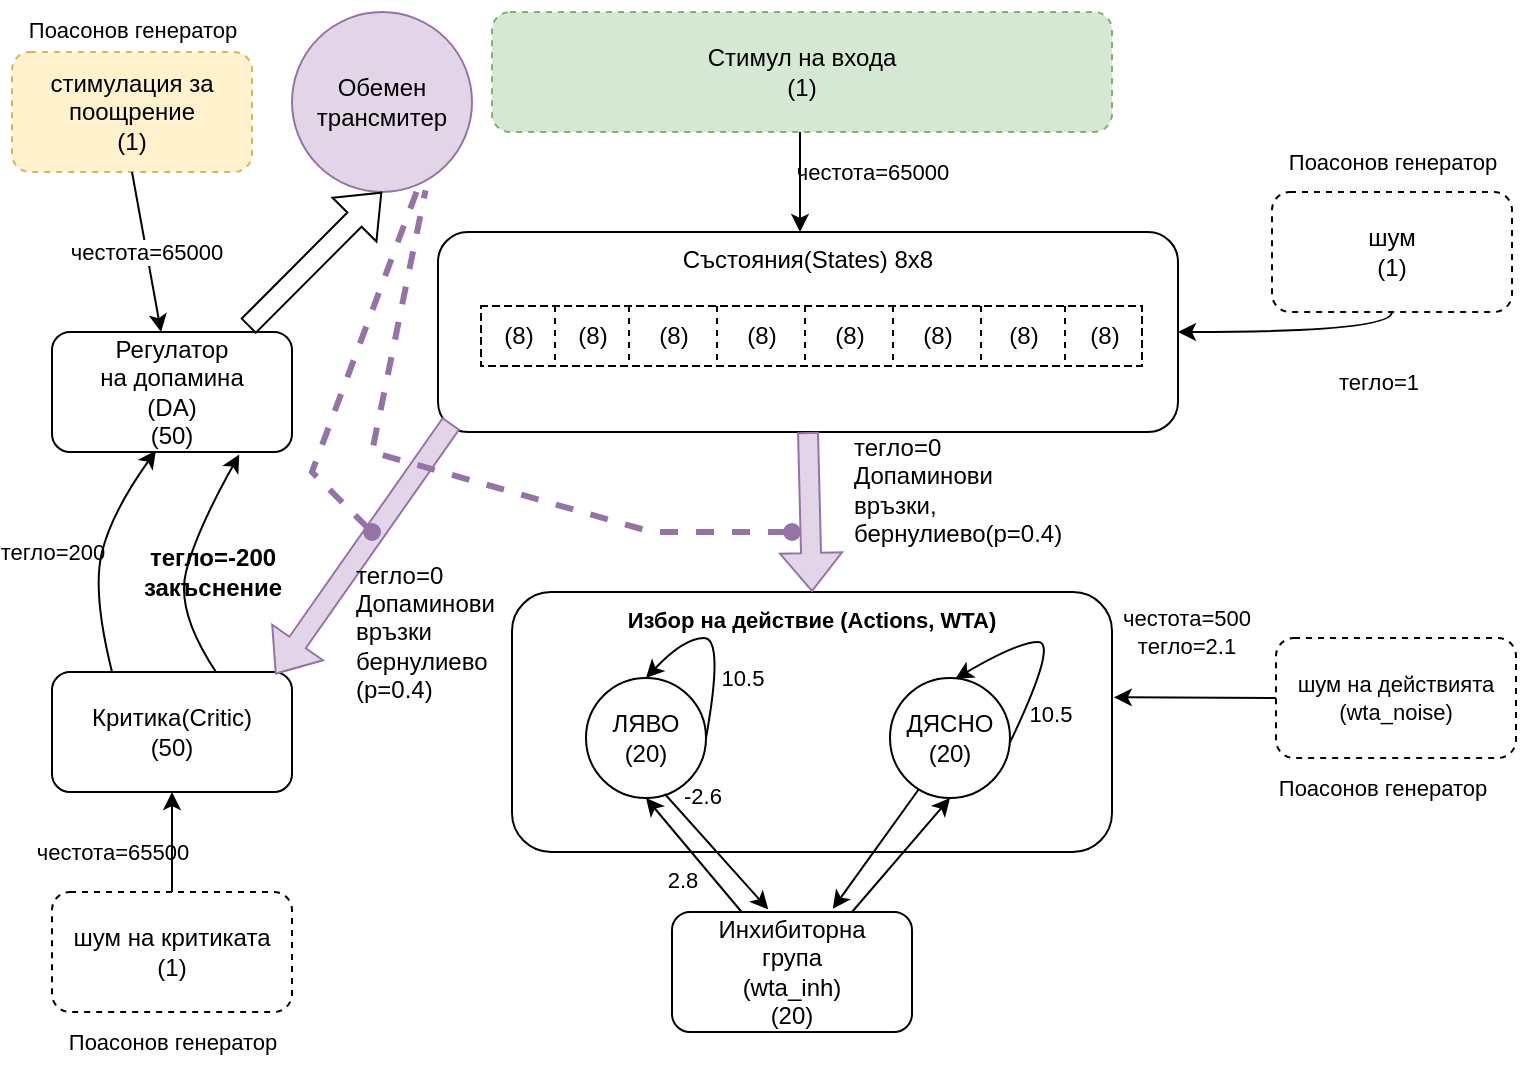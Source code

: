 <mxfile version="21.2.1" type="device">
  <diagram id="TqJKKpAt_f0XUR_mfn19" name="Page-1">
    <mxGraphModel dx="1050" dy="523" grid="1" gridSize="10" guides="1" tooltips="1" connect="1" arrows="1" fold="1" page="1" pageScale="1" pageWidth="827" pageHeight="1169" math="0" shadow="0">
      <root>
        <mxCell id="0" />
        <mxCell id="1" parent="0" />
        <mxCell id="GTqaI5zs6q6qDNkmL9B8-1" value="Състояния(States) 8х8" style="rounded=1;whiteSpace=wrap;html=1;verticalAlign=top;" parent="1" vertex="1">
          <mxGeometry x="223" y="140" width="370" height="100" as="geometry" />
        </mxCell>
        <mxCell id="GTqaI5zs6q6qDNkmL9B8-18" value="" style="shape=table;html=1;whiteSpace=wrap;startSize=0;container=1;collapsible=0;childLayout=tableLayout;swimlaneLine=1;dashed=1;" parent="1" vertex="1">
          <mxGeometry x="244.5" y="177" width="330.5" height="30" as="geometry" />
        </mxCell>
        <mxCell id="GTqaI5zs6q6qDNkmL9B8-19" value="" style="shape=tableRow;horizontal=0;startSize=0;swimlaneHead=0;swimlaneBody=0;top=0;left=0;bottom=0;right=0;collapsible=0;dropTarget=0;fillColor=none;points=[[0,0.5],[1,0.5]];portConstraint=eastwest;" parent="GTqaI5zs6q6qDNkmL9B8-18" vertex="1">
          <mxGeometry width="330.5" height="30" as="geometry" />
        </mxCell>
        <mxCell id="_Hw6bFdCNvY53CpyIXV9-12" value="(8)" style="shape=partialRectangle;html=1;whiteSpace=wrap;connectable=0;fillColor=none;top=0;left=0;bottom=0;right=0;overflow=hidden;" parent="GTqaI5zs6q6qDNkmL9B8-19" vertex="1">
          <mxGeometry width="37" height="30" as="geometry">
            <mxRectangle width="37" height="30" as="alternateBounds" />
          </mxGeometry>
        </mxCell>
        <mxCell id="_Hw6bFdCNvY53CpyIXV9-8" value="(8)" style="shape=partialRectangle;html=1;whiteSpace=wrap;connectable=0;fillColor=none;top=0;left=0;bottom=0;right=0;overflow=hidden;" parent="GTqaI5zs6q6qDNkmL9B8-19" vertex="1">
          <mxGeometry x="37" width="37" height="30" as="geometry">
            <mxRectangle width="37" height="30" as="alternateBounds" />
          </mxGeometry>
        </mxCell>
        <mxCell id="_Hw6bFdCNvY53CpyIXV9-4" value="(8)" style="shape=partialRectangle;html=1;whiteSpace=wrap;connectable=0;fillColor=none;top=0;left=0;bottom=0;right=0;overflow=hidden;" parent="GTqaI5zs6q6qDNkmL9B8-19" vertex="1">
          <mxGeometry x="74" width="44" height="30" as="geometry">
            <mxRectangle width="44" height="30" as="alternateBounds" />
          </mxGeometry>
        </mxCell>
        <mxCell id="_Hw6bFdCNvY53CpyIXV9-16" value="(8)" style="shape=partialRectangle;html=1;whiteSpace=wrap;connectable=0;fillColor=none;top=0;left=0;bottom=0;right=0;overflow=hidden;" parent="GTqaI5zs6q6qDNkmL9B8-19" vertex="1">
          <mxGeometry x="118" width="44" height="30" as="geometry">
            <mxRectangle width="44" height="30" as="alternateBounds" />
          </mxGeometry>
        </mxCell>
        <mxCell id="GTqaI5zs6q6qDNkmL9B8-20" value="(8)" style="shape=partialRectangle;html=1;whiteSpace=wrap;connectable=0;fillColor=none;top=0;left=0;bottom=0;right=0;overflow=hidden;" parent="GTqaI5zs6q6qDNkmL9B8-19" vertex="1">
          <mxGeometry x="162" width="44" height="30" as="geometry">
            <mxRectangle width="44" height="30" as="alternateBounds" />
          </mxGeometry>
        </mxCell>
        <mxCell id="GTqaI5zs6q6qDNkmL9B8-21" value="(8)" style="shape=partialRectangle;html=1;whiteSpace=wrap;connectable=0;fillColor=none;top=0;left=0;bottom=0;right=0;overflow=hidden;" parent="GTqaI5zs6q6qDNkmL9B8-19" vertex="1">
          <mxGeometry x="206" width="44" height="30" as="geometry">
            <mxRectangle width="44" height="30" as="alternateBounds" />
          </mxGeometry>
        </mxCell>
        <mxCell id="GTqaI5zs6q6qDNkmL9B8-22" value="(8)" style="shape=partialRectangle;html=1;whiteSpace=wrap;connectable=0;fillColor=none;top=0;left=0;bottom=0;right=0;overflow=hidden;" parent="GTqaI5zs6q6qDNkmL9B8-19" vertex="1">
          <mxGeometry x="250" width="42" height="30" as="geometry">
            <mxRectangle width="42" height="30" as="alternateBounds" />
          </mxGeometry>
        </mxCell>
        <mxCell id="GTqaI5zs6q6qDNkmL9B8-44" value="(8)" style="shape=partialRectangle;html=1;whiteSpace=wrap;connectable=0;fillColor=none;top=0;left=0;bottom=0;right=0;overflow=hidden;" parent="GTqaI5zs6q6qDNkmL9B8-19" vertex="1">
          <mxGeometry x="292" width="39" height="30" as="geometry">
            <mxRectangle width="39" height="30" as="alternateBounds" />
          </mxGeometry>
        </mxCell>
        <mxCell id="GTqaI5zs6q6qDNkmL9B8-52" value="шум&lt;br&gt;(1)" style="rounded=1;whiteSpace=wrap;html=1;dashed=1;" parent="1" vertex="1">
          <mxGeometry x="640" y="120" width="120" height="60" as="geometry" />
        </mxCell>
        <mxCell id="GTqaI5zs6q6qDNkmL9B8-56" value="&lt;span style=&quot;color: rgb(0, 0, 0); font-family: Helvetica; font-size: 11px; font-style: normal; font-variant-ligatures: normal; font-variant-caps: normal; font-weight: 400; letter-spacing: normal; orphans: 2; text-align: center; text-indent: 0px; text-transform: none; widows: 2; word-spacing: 0px; -webkit-text-stroke-width: 0px; text-decoration-thickness: initial; text-decoration-style: initial; text-decoration-color: initial; float: none; display: inline !important;&quot;&gt;честота=65000&lt;/span&gt;" style="rounded=1;orthogonalLoop=1;jettySize=auto;html=1;entryX=0.5;entryY=0;entryDx=0;entryDy=0;labelBackgroundColor=none;" parent="1" edge="1">
          <mxGeometry x="-0.2" y="36" relative="1" as="geometry">
            <mxPoint x="404" y="90" as="sourcePoint" />
            <mxPoint x="404" y="140" as="targetPoint" />
            <mxPoint as="offset" />
          </mxGeometry>
        </mxCell>
        <mxCell id="GTqaI5zs6q6qDNkmL9B8-55" value="Стимул на входа&lt;br&gt;(1)" style="rounded=1;whiteSpace=wrap;html=1;dashed=1;fillColor=#d5e8d4;strokeColor=#82b366;" parent="1" vertex="1">
          <mxGeometry x="250" y="30" width="310" height="60" as="geometry" />
        </mxCell>
        <mxCell id="GTqaI5zs6q6qDNkmL9B8-58" value="стимулация за поощрение&lt;br&gt;(1)" style="rounded=1;whiteSpace=wrap;html=1;dashed=1;fillColor=#fff2cc;strokeColor=#d6b656;" parent="1" vertex="1">
          <mxGeometry x="10" y="50" width="120" height="60" as="geometry" />
        </mxCell>
        <mxCell id="GTqaI5zs6q6qDNkmL9B8-59" value="Регулатор&lt;br&gt;на допамина&lt;br&gt;(DA)&lt;br&gt;(50)" style="rounded=1;whiteSpace=wrap;html=1;" parent="1" vertex="1">
          <mxGeometry x="30" y="190" width="120" height="60" as="geometry" />
        </mxCell>
        <mxCell id="GTqaI5zs6q6qDNkmL9B8-60" value="Обемен трансмитер" style="ellipse;whiteSpace=wrap;html=1;aspect=fixed;fillColor=#e1d5e7;strokeColor=#9673a6;" parent="1" vertex="1">
          <mxGeometry x="150" y="30" width="90" height="90" as="geometry" />
        </mxCell>
        <mxCell id="GTqaI5zs6q6qDNkmL9B8-61" value="Критика(Critic)&lt;br&gt;(50)" style="rounded=1;whiteSpace=wrap;html=1;" parent="1" vertex="1">
          <mxGeometry x="30" y="360" width="120" height="60" as="geometry" />
        </mxCell>
        <mxCell id="GTqaI5zs6q6qDNkmL9B8-62" value="шум на критиката&lt;br&gt;(1)" style="rounded=1;whiteSpace=wrap;html=1;dashed=1;" parent="1" vertex="1">
          <mxGeometry x="30" y="470" width="120" height="60" as="geometry" />
        </mxCell>
        <mxCell id="GTqaI5zs6q6qDNkmL9B8-63" value="&lt;font size=&quot;1&quot; style=&quot;&quot;&gt;&lt;b style=&quot;font-size: 11px;&quot;&gt;Избор на действие (Actions, WTA)&lt;/b&gt;&lt;/font&gt;" style="rounded=1;whiteSpace=wrap;html=1;verticalAlign=top;" parent="1" vertex="1">
          <mxGeometry x="260" y="320" width="300" height="130" as="geometry" />
        </mxCell>
        <mxCell id="GTqaI5zs6q6qDNkmL9B8-64" value="ЛЯВО&lt;br&gt;(20)" style="ellipse;whiteSpace=wrap;html=1;aspect=fixed;verticalAlign=middle;" parent="1" vertex="1">
          <mxGeometry x="297" y="363" width="60" height="60" as="geometry" />
        </mxCell>
        <mxCell id="GTqaI5zs6q6qDNkmL9B8-67" value="ДЯСНО&lt;br&gt;(20)" style="ellipse;whiteSpace=wrap;html=1;aspect=fixed;verticalAlign=middle;" parent="1" vertex="1">
          <mxGeometry x="449" y="363" width="60" height="60" as="geometry" />
        </mxCell>
        <mxCell id="GTqaI5zs6q6qDNkmL9B8-71" value="" style="curved=1;endArrow=classic;html=1;rounded=0;exitX=1;exitY=0.5;exitDx=0;exitDy=0;entryX=0.5;entryY=0;entryDx=0;entryDy=0;" parent="1" source="GTqaI5zs6q6qDNkmL9B8-64" target="GTqaI5zs6q6qDNkmL9B8-64" edge="1">
          <mxGeometry width="50" height="50" relative="1" as="geometry">
            <mxPoint x="332" y="352" as="sourcePoint" />
            <mxPoint x="382" y="302" as="targetPoint" />
            <Array as="points">
              <mxPoint x="366" y="343" />
              <mxPoint x="346" y="343" />
            </Array>
          </mxGeometry>
        </mxCell>
        <mxCell id="GTqaI5zs6q6qDNkmL9B8-72" value="10.5" style="edgeLabel;html=1;align=center;verticalAlign=middle;resizable=0;points=[];" parent="GTqaI5zs6q6qDNkmL9B8-71" vertex="1" connectable="0">
          <mxGeometry x="-0.171" y="2" relative="1" as="geometry">
            <mxPoint x="12" y="10" as="offset" />
          </mxGeometry>
        </mxCell>
        <mxCell id="GTqaI5zs6q6qDNkmL9B8-77" value="" style="curved=1;endArrow=classic;html=1;rounded=0;exitX=0.998;exitY=0.541;exitDx=0;exitDy=0;exitPerimeter=0;entryX=0.544;entryY=0.007;entryDx=0;entryDy=0;entryPerimeter=0;" parent="1" source="GTqaI5zs6q6qDNkmL9B8-67" target="GTqaI5zs6q6qDNkmL9B8-67" edge="1">
          <mxGeometry width="50" height="50" relative="1" as="geometry">
            <mxPoint x="524" y="393" as="sourcePoint" />
            <mxPoint x="494" y="363" as="targetPoint" />
            <Array as="points">
              <mxPoint x="533" y="345" />
              <mxPoint x="513" y="345" />
            </Array>
          </mxGeometry>
        </mxCell>
        <mxCell id="_Hw6bFdCNvY53CpyIXV9-3" value="10.5" style="edgeLabel;html=1;align=center;verticalAlign=middle;resizable=0;points=[];labelBackgroundColor=none;" parent="GTqaI5zs6q6qDNkmL9B8-77" vertex="1" connectable="0">
          <mxGeometry x="-0.32" y="2" relative="1" as="geometry">
            <mxPoint x="5" y="20" as="offset" />
          </mxGeometry>
        </mxCell>
        <mxCell id="GTqaI5zs6q6qDNkmL9B8-81" value="Инхибиторна &lt;br&gt;група&lt;br&gt;(wta_inh)&lt;br&gt;(20)" style="rounded=1;whiteSpace=wrap;html=1;" parent="1" vertex="1">
          <mxGeometry x="340" y="480" width="120" height="60" as="geometry" />
        </mxCell>
        <mxCell id="GTqaI5zs6q6qDNkmL9B8-84" value="2.8" style="endArrow=classic;html=1;rounded=0;entryX=0.5;entryY=1;entryDx=0;entryDy=0;labelBackgroundColor=none;" parent="1" source="GTqaI5zs6q6qDNkmL9B8-81" target="GTqaI5zs6q6qDNkmL9B8-64" edge="1">
          <mxGeometry x="-0.138" y="12" width="50" height="50" relative="1" as="geometry">
            <mxPoint x="404" y="340" as="sourcePoint" />
            <mxPoint x="454" y="290" as="targetPoint" />
            <mxPoint y="1" as="offset" />
          </mxGeometry>
        </mxCell>
        <mxCell id="GTqaI5zs6q6qDNkmL9B8-86" value="" style="endArrow=classic;html=1;rounded=0;exitX=0.75;exitY=0;exitDx=0;exitDy=0;entryX=0.5;entryY=1;entryDx=0;entryDy=0;" parent="1" source="GTqaI5zs6q6qDNkmL9B8-81" target="GTqaI5zs6q6qDNkmL9B8-67" edge="1">
          <mxGeometry width="50" height="50" relative="1" as="geometry">
            <mxPoint x="374" y="480" as="sourcePoint" />
            <mxPoint x="365" y="420" as="targetPoint" />
          </mxGeometry>
        </mxCell>
        <mxCell id="GTqaI5zs6q6qDNkmL9B8-88" value="" style="endArrow=classic;html=1;rounded=0;entryX=0.401;entryY=-0.022;entryDx=0;entryDy=0;exitX=0.657;exitY=0.967;exitDx=0;exitDy=0;exitPerimeter=0;entryPerimeter=0;" parent="1" source="GTqaI5zs6q6qDNkmL9B8-64" target="GTqaI5zs6q6qDNkmL9B8-81" edge="1">
          <mxGeometry width="50" height="50" relative="1" as="geometry">
            <mxPoint x="404" y="340" as="sourcePoint" />
            <mxPoint x="454" y="290" as="targetPoint" />
          </mxGeometry>
        </mxCell>
        <mxCell id="GTqaI5zs6q6qDNkmL9B8-100" value="-2.6" style="edgeLabel;html=1;align=center;verticalAlign=middle;resizable=0;points=[];fontSize=11;labelBackgroundColor=none;" parent="GTqaI5zs6q6qDNkmL9B8-88" vertex="1" connectable="0">
          <mxGeometry x="-0.531" y="3" relative="1" as="geometry">
            <mxPoint x="4" y="-11" as="offset" />
          </mxGeometry>
        </mxCell>
        <mxCell id="GTqaI5zs6q6qDNkmL9B8-90" value="" style="endArrow=classic;html=1;rounded=0;entryX=0.67;entryY=-0.027;entryDx=0;entryDy=0;entryPerimeter=0;exitX=0.237;exitY=0.931;exitDx=0;exitDy=0;exitPerimeter=0;" parent="1" source="GTqaI5zs6q6qDNkmL9B8-67" target="GTqaI5zs6q6qDNkmL9B8-81" edge="1">
          <mxGeometry width="50" height="50" relative="1" as="geometry">
            <mxPoint x="494" y="420" as="sourcePoint" />
            <mxPoint x="385.64" y="479.22" as="targetPoint" />
          </mxGeometry>
        </mxCell>
        <mxCell id="GTqaI5zs6q6qDNkmL9B8-92" value="честота=65500" style="endArrow=classic;html=1;rounded=0;entryX=0.5;entryY=1;entryDx=0;entryDy=0;exitX=0.5;exitY=0;exitDx=0;exitDy=0;labelBackgroundColor=none;" parent="1" source="GTqaI5zs6q6qDNkmL9B8-62" target="GTqaI5zs6q6qDNkmL9B8-61" edge="1">
          <mxGeometry x="-0.2" y="30" width="50" height="50" relative="1" as="geometry">
            <mxPoint x="390" y="470" as="sourcePoint" />
            <mxPoint x="440" y="420" as="targetPoint" />
            <mxPoint as="offset" />
          </mxGeometry>
        </mxCell>
        <mxCell id="GTqaI5zs6q6qDNkmL9B8-93" value="" style="shape=flexArrow;endArrow=classic;html=1;rounded=0;exitX=0.817;exitY=-0.047;exitDx=0;exitDy=0;entryX=0.5;entryY=1;entryDx=0;entryDy=0;exitPerimeter=0;" parent="1" source="GTqaI5zs6q6qDNkmL9B8-59" target="GTqaI5zs6q6qDNkmL9B8-60" edge="1">
          <mxGeometry width="50" height="50" relative="1" as="geometry">
            <mxPoint x="390" y="430" as="sourcePoint" />
            <mxPoint x="440" y="380" as="targetPoint" />
          </mxGeometry>
        </mxCell>
        <mxCell id="GTqaI5zs6q6qDNkmL9B8-94" value="честота=65000" style="endArrow=classic;html=1;rounded=0;exitX=0.5;exitY=1;exitDx=0;exitDy=0;" parent="1" source="GTqaI5zs6q6qDNkmL9B8-58" target="GTqaI5zs6q6qDNkmL9B8-59" edge="1">
          <mxGeometry width="50" height="50" relative="1" as="geometry">
            <mxPoint x="390" y="330" as="sourcePoint" />
            <mxPoint x="440" y="280" as="targetPoint" />
          </mxGeometry>
        </mxCell>
        <mxCell id="GTqaI5zs6q6qDNkmL9B8-96" value="тегло=200" style="curved=1;endArrow=classic;html=1;rounded=0;exitX=0.25;exitY=0;exitDx=0;exitDy=0;entryX=0.433;entryY=0.987;entryDx=0;entryDy=0;entryPerimeter=0;labelBackgroundColor=none;" parent="1" source="GTqaI5zs6q6qDNkmL9B8-61" target="GTqaI5zs6q6qDNkmL9B8-59" edge="1">
          <mxGeometry x="-0.069" y="24" width="50" height="50" relative="1" as="geometry">
            <mxPoint x="60" y="330" as="sourcePoint" />
            <mxPoint x="110" y="280" as="targetPoint" />
            <Array as="points">
              <mxPoint x="50" y="320" />
              <mxPoint x="60" y="280" />
            </Array>
            <mxPoint as="offset" />
          </mxGeometry>
        </mxCell>
        <mxCell id="GTqaI5zs6q6qDNkmL9B8-97" value="тегло=-200&lt;br style=&quot;font-size: 12px;&quot;&gt;закъснение" style="curved=1;endArrow=classic;html=1;rounded=0;exitX=0.5;exitY=0;exitDx=0;exitDy=0;entryX=0.597;entryY=1.02;entryDx=0;entryDy=0;entryPerimeter=0;fontStyle=1;fontSize=12;labelBackgroundColor=none;" parent="1" edge="1">
          <mxGeometry x="-0.017" y="-13" width="50" height="50" relative="1" as="geometry">
            <mxPoint x="112" y="360" as="sourcePoint" />
            <mxPoint x="123.64" y="251.2" as="targetPoint" />
            <Array as="points">
              <mxPoint x="92" y="330" />
              <mxPoint x="102" y="290" />
            </Array>
            <mxPoint as="offset" />
          </mxGeometry>
        </mxCell>
        <mxCell id="GTqaI5zs6q6qDNkmL9B8-98" value="тегло=0&lt;br&gt;Допаминови&lt;br&gt;връзки,&lt;br&gt;&lt;div style=&quot;&quot;&gt;бернулиево(p=0.4)&lt;/div&gt;" style="shape=flexArrow;endArrow=classic;html=1;rounded=0;fontSize=12;entryX=0.5;entryY=0;entryDx=0;entryDy=0;fillColor=#e1d5e7;strokeColor=#9673a6;labelBackgroundColor=none;exitX=0.5;exitY=1;exitDx=0;exitDy=0;align=left;" parent="1" source="GTqaI5zs6q6qDNkmL9B8-1" target="GTqaI5zs6q6qDNkmL9B8-63" edge="1">
          <mxGeometry x="-0.25" y="20" width="50" height="50" relative="1" as="geometry">
            <mxPoint x="390" y="330" as="sourcePoint" />
            <mxPoint x="440" y="260" as="targetPoint" />
            <mxPoint as="offset" />
          </mxGeometry>
        </mxCell>
        <mxCell id="GTqaI5zs6q6qDNkmL9B8-99" value="тегло=0&lt;br&gt;Допаминови&lt;br&gt;връзки&lt;br&gt;бернулиево&lt;br&gt;(p=0.4)" style="shape=flexArrow;endArrow=classic;html=1;rounded=0;fontSize=12;fillColor=#e1d5e7;strokeColor=#9673a6;exitX=0.018;exitY=0.956;exitDx=0;exitDy=0;exitPerimeter=0;labelBackgroundColor=none;entryX=0.93;entryY=0.02;entryDx=0;entryDy=0;entryPerimeter=0;align=left;" parent="1" source="GTqaI5zs6q6qDNkmL9B8-1" target="GTqaI5zs6q6qDNkmL9B8-61" edge="1">
          <mxGeometry x="0.486" y="19" width="50" height="50" relative="1" as="geometry">
            <mxPoint x="400" y="340" as="sourcePoint" />
            <mxPoint x="400" y="420" as="targetPoint" />
            <mxPoint as="offset" />
          </mxGeometry>
        </mxCell>
        <mxCell id="GTqaI5zs6q6qDNkmL9B8-101" value="шум на действията&lt;br&gt;(wta_noise)" style="rounded=1;whiteSpace=wrap;html=1;fontSize=11;dashed=1;" parent="1" vertex="1">
          <mxGeometry x="642" y="343" width="120" height="60" as="geometry" />
        </mxCell>
        <mxCell id="GTqaI5zs6q6qDNkmL9B8-102" value="честота=500&lt;br&gt;тегло=2.1" style="endArrow=classic;html=1;rounded=0;fontSize=11;exitX=0;exitY=0.5;exitDx=0;exitDy=0;entryX=1.003;entryY=0.405;entryDx=0;entryDy=0;entryPerimeter=0;labelBackgroundColor=none;" parent="1" source="GTqaI5zs6q6qDNkmL9B8-101" target="GTqaI5zs6q6qDNkmL9B8-63" edge="1">
          <mxGeometry x="0.123" y="-33" width="50" height="50" relative="1" as="geometry">
            <mxPoint x="600.44" y="497.42" as="sourcePoint" />
            <mxPoint x="557.21" y="452.95" as="targetPoint" />
            <mxPoint as="offset" />
          </mxGeometry>
        </mxCell>
        <mxCell id="GTqaI5zs6q6qDNkmL9B8-105" value="тегло=1" style="endArrow=classic;html=1;fontSize=11;exitX=0.5;exitY=1;exitDx=0;exitDy=0;labelBackgroundColor=none;edgeStyle=orthogonalEdgeStyle;curved=1;entryX=1;entryY=0.5;entryDx=0;entryDy=0;" parent="1" source="GTqaI5zs6q6qDNkmL9B8-52" target="GTqaI5zs6q6qDNkmL9B8-1" edge="1">
          <mxGeometry x="-0.7" y="25" width="50" height="50" relative="1" as="geometry">
            <mxPoint x="390" y="310" as="sourcePoint" />
            <mxPoint x="450" y="140" as="targetPoint" />
            <mxPoint as="offset" />
          </mxGeometry>
        </mxCell>
        <mxCell id="GTqaI5zs6q6qDNkmL9B8-107" value="Поасонов генератор" style="text;html=1;align=center;verticalAlign=middle;resizable=0;points=[];autosize=1;strokeColor=none;fillColor=none;fontSize=11;" parent="1" vertex="1">
          <mxGeometry x="635" y="90" width="130" height="30" as="geometry" />
        </mxCell>
        <mxCell id="GTqaI5zs6q6qDNkmL9B8-108" value="Поасонов генератор" style="text;html=1;align=center;verticalAlign=middle;resizable=0;points=[];autosize=1;strokeColor=none;fillColor=none;fontSize=11;" parent="1" vertex="1">
          <mxGeometry x="25" y="530" width="130" height="30" as="geometry" />
        </mxCell>
        <mxCell id="GTqaI5zs6q6qDNkmL9B8-109" value="Поасонов генератор" style="text;html=1;align=center;verticalAlign=middle;resizable=0;points=[];autosize=1;strokeColor=none;fillColor=none;fontSize=11;" parent="1" vertex="1">
          <mxGeometry x="5" y="24" width="130" height="30" as="geometry" />
        </mxCell>
        <mxCell id="GTqaI5zs6q6qDNkmL9B8-110" value="Поасонов генератор" style="text;html=1;align=center;verticalAlign=middle;resizable=0;points=[];autosize=1;strokeColor=none;fillColor=none;fontSize=11;" parent="1" vertex="1">
          <mxGeometry x="630" y="403" width="130" height="30" as="geometry" />
        </mxCell>
        <mxCell id="2" value="" style="endArrow=none;dashed=1;html=1;rounded=0;fillColor=#e1d5e7;strokeColor=#9673a6;entryX=0.693;entryY=0.996;entryDx=0;entryDy=0;entryPerimeter=0;strokeWidth=3;startArrow=oval;startFill=1;" parent="1" target="GTqaI5zs6q6qDNkmL9B8-60" edge="1">
          <mxGeometry width="50" height="50" relative="1" as="geometry">
            <mxPoint x="190" y="290" as="sourcePoint" />
            <mxPoint x="350" y="220" as="targetPoint" />
            <Array as="points">
              <mxPoint x="160" y="260" />
            </Array>
          </mxGeometry>
        </mxCell>
        <mxCell id="3" value="" style="endArrow=none;dashed=1;html=1;rounded=0;fillColor=#e1d5e7;strokeColor=#9673a6;entryX=0.742;entryY=0.991;entryDx=0;entryDy=0;entryPerimeter=0;strokeWidth=3;startArrow=oval;startFill=1;" parent="1" target="GTqaI5zs6q6qDNkmL9B8-60" edge="1">
          <mxGeometry width="50" height="50" relative="1" as="geometry">
            <mxPoint x="400" y="290" as="sourcePoint" />
            <mxPoint x="222.37" y="129.64" as="targetPoint" />
            <Array as="points">
              <mxPoint x="330" y="290" />
              <mxPoint x="190" y="250" />
            </Array>
          </mxGeometry>
        </mxCell>
      </root>
    </mxGraphModel>
  </diagram>
</mxfile>
